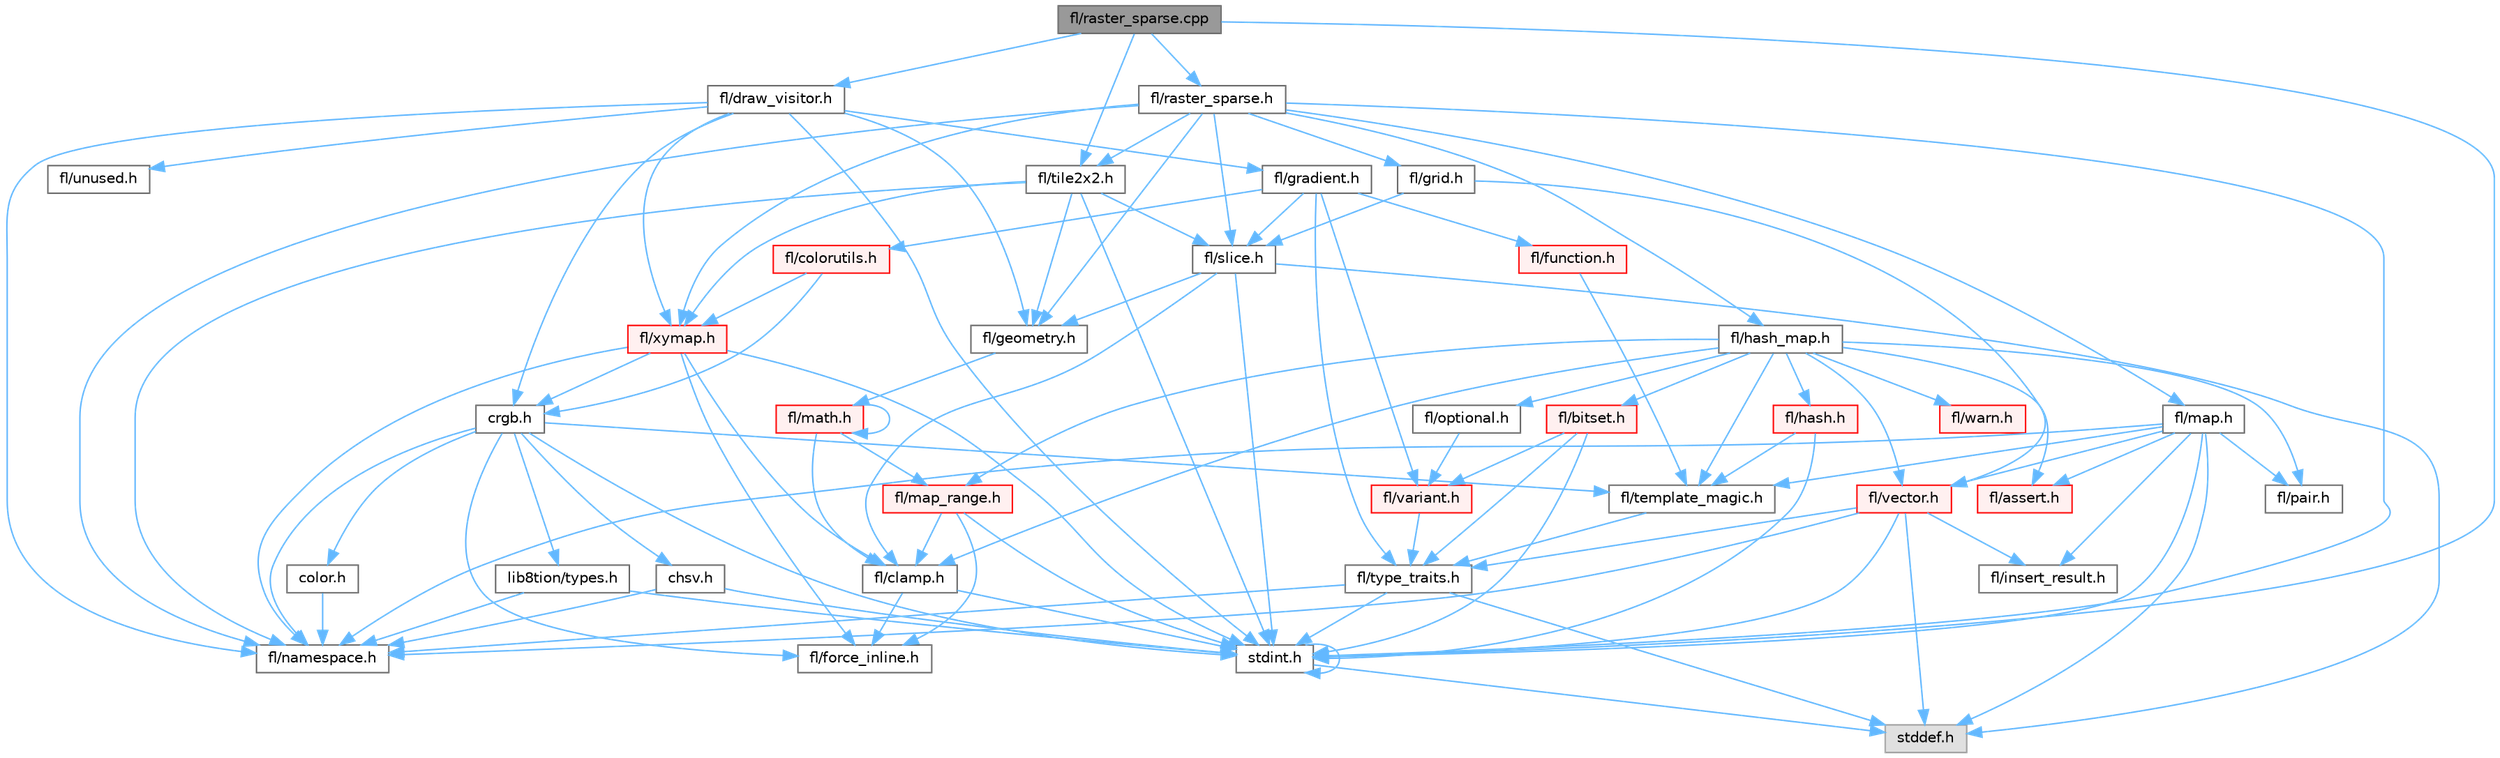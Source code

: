 digraph "fl/raster_sparse.cpp"
{
 // INTERACTIVE_SVG=YES
 // LATEX_PDF_SIZE
  bgcolor="transparent";
  edge [fontname=Helvetica,fontsize=10,labelfontname=Helvetica,labelfontsize=10];
  node [fontname=Helvetica,fontsize=10,shape=box,height=0.2,width=0.4];
  Node1 [id="Node000001",label="fl/raster_sparse.cpp",height=0.2,width=0.4,color="gray40", fillcolor="grey60", style="filled", fontcolor="black",tooltip=" "];
  Node1 -> Node2 [id="edge1_Node000001_Node000002",color="steelblue1",style="solid",tooltip=" "];
  Node2 [id="Node000002",label="stdint.h",height=0.2,width=0.4,color="grey40", fillcolor="white", style="filled",URL="$df/dd8/stdint_8h.html",tooltip=" "];
  Node2 -> Node3 [id="edge2_Node000002_Node000003",color="steelblue1",style="solid",tooltip=" "];
  Node3 [id="Node000003",label="stddef.h",height=0.2,width=0.4,color="grey60", fillcolor="#E0E0E0", style="filled",tooltip=" "];
  Node2 -> Node2 [id="edge3_Node000002_Node000002",color="steelblue1",style="solid",tooltip=" "];
  Node1 -> Node4 [id="edge4_Node000001_Node000004",color="steelblue1",style="solid",tooltip=" "];
  Node4 [id="Node000004",label="fl/draw_visitor.h",height=0.2,width=0.4,color="grey40", fillcolor="white", style="filled",URL="$d0/d4f/draw__visitor_8h.html",tooltip=" "];
  Node4 -> Node2 [id="edge5_Node000004_Node000002",color="steelblue1",style="solid",tooltip=" "];
  Node4 -> Node5 [id="edge6_Node000004_Node000005",color="steelblue1",style="solid",tooltip=" "];
  Node5 [id="Node000005",label="crgb.h",height=0.2,width=0.4,color="grey40", fillcolor="white", style="filled",URL="$db/dd1/crgb_8h.html",tooltip="Defines the red, green, and blue (RGB) pixel struct."];
  Node5 -> Node2 [id="edge7_Node000005_Node000002",color="steelblue1",style="solid",tooltip=" "];
  Node5 -> Node6 [id="edge8_Node000005_Node000006",color="steelblue1",style="solid",tooltip=" "];
  Node6 [id="Node000006",label="chsv.h",height=0.2,width=0.4,color="grey40", fillcolor="white", style="filled",URL="$d8/dd0/chsv_8h.html",tooltip="Defines the hue, saturation, and value (HSV) pixel struct."];
  Node6 -> Node2 [id="edge9_Node000006_Node000002",color="steelblue1",style="solid",tooltip=" "];
  Node6 -> Node7 [id="edge10_Node000006_Node000007",color="steelblue1",style="solid",tooltip=" "];
  Node7 [id="Node000007",label="fl/namespace.h",height=0.2,width=0.4,color="grey40", fillcolor="white", style="filled",URL="$df/d2a/namespace_8h.html",tooltip="Implements the FastLED namespace macros."];
  Node5 -> Node7 [id="edge11_Node000005_Node000007",color="steelblue1",style="solid",tooltip=" "];
  Node5 -> Node8 [id="edge12_Node000005_Node000008",color="steelblue1",style="solid",tooltip=" "];
  Node8 [id="Node000008",label="color.h",height=0.2,width=0.4,color="grey40", fillcolor="white", style="filled",URL="$d2/d6b/src_2color_8h.html",tooltip="Contains definitions for color correction and temperature."];
  Node8 -> Node7 [id="edge13_Node000008_Node000007",color="steelblue1",style="solid",tooltip=" "];
  Node5 -> Node9 [id="edge14_Node000005_Node000009",color="steelblue1",style="solid",tooltip=" "];
  Node9 [id="Node000009",label="lib8tion/types.h",height=0.2,width=0.4,color="grey40", fillcolor="white", style="filled",URL="$d9/ddf/lib8tion_2types_8h.html",tooltip="Defines fractional types used for lib8tion functions."];
  Node9 -> Node2 [id="edge15_Node000009_Node000002",color="steelblue1",style="solid",tooltip=" "];
  Node9 -> Node7 [id="edge16_Node000009_Node000007",color="steelblue1",style="solid",tooltip=" "];
  Node5 -> Node10 [id="edge17_Node000005_Node000010",color="steelblue1",style="solid",tooltip=" "];
  Node10 [id="Node000010",label="fl/force_inline.h",height=0.2,width=0.4,color="grey40", fillcolor="white", style="filled",URL="$d4/d64/force__inline_8h.html",tooltip=" "];
  Node5 -> Node11 [id="edge18_Node000005_Node000011",color="steelblue1",style="solid",tooltip=" "];
  Node11 [id="Node000011",label="fl/template_magic.h",height=0.2,width=0.4,color="grey40", fillcolor="white", style="filled",URL="$d8/d0c/template__magic_8h.html",tooltip=" "];
  Node11 -> Node12 [id="edge19_Node000011_Node000012",color="steelblue1",style="solid",tooltip=" "];
  Node12 [id="Node000012",label="fl/type_traits.h",height=0.2,width=0.4,color="grey40", fillcolor="white", style="filled",URL="$df/d63/type__traits_8h.html",tooltip=" "];
  Node12 -> Node3 [id="edge20_Node000012_Node000003",color="steelblue1",style="solid",tooltip=" "];
  Node12 -> Node2 [id="edge21_Node000012_Node000002",color="steelblue1",style="solid",tooltip=" "];
  Node12 -> Node7 [id="edge22_Node000012_Node000007",color="steelblue1",style="solid",tooltip=" "];
  Node4 -> Node13 [id="edge23_Node000004_Node000013",color="steelblue1",style="solid",tooltip=" "];
  Node13 [id="Node000013",label="fl/geometry.h",height=0.2,width=0.4,color="grey40", fillcolor="white", style="filled",URL="$d4/d67/geometry_8h.html",tooltip=" "];
  Node13 -> Node14 [id="edge24_Node000013_Node000014",color="steelblue1",style="solid",tooltip=" "];
  Node14 [id="Node000014",label="fl/math.h",height=0.2,width=0.4,color="red", fillcolor="#FFF0F0", style="filled",URL="$df/db1/math_8h.html",tooltip=" "];
  Node14 -> Node15 [id="edge25_Node000014_Node000015",color="steelblue1",style="solid",tooltip=" "];
  Node15 [id="Node000015",label="fl/clamp.h",height=0.2,width=0.4,color="grey40", fillcolor="white", style="filled",URL="$d6/dd3/clamp_8h.html",tooltip=" "];
  Node15 -> Node2 [id="edge26_Node000015_Node000002",color="steelblue1",style="solid",tooltip=" "];
  Node15 -> Node10 [id="edge27_Node000015_Node000010",color="steelblue1",style="solid",tooltip=" "];
  Node14 -> Node16 [id="edge28_Node000014_Node000016",color="steelblue1",style="solid",tooltip=" "];
  Node16 [id="Node000016",label="fl/map_range.h",height=0.2,width=0.4,color="red", fillcolor="#FFF0F0", style="filled",URL="$d1/d47/map__range_8h.html",tooltip=" "];
  Node16 -> Node2 [id="edge29_Node000016_Node000002",color="steelblue1",style="solid",tooltip=" "];
  Node16 -> Node15 [id="edge30_Node000016_Node000015",color="steelblue1",style="solid",tooltip=" "];
  Node16 -> Node10 [id="edge31_Node000016_Node000010",color="steelblue1",style="solid",tooltip=" "];
  Node14 -> Node14 [id="edge32_Node000014_Node000014",color="steelblue1",style="solid",tooltip=" "];
  Node4 -> Node18 [id="edge33_Node000004_Node000018",color="steelblue1",style="solid",tooltip=" "];
  Node18 [id="Node000018",label="fl/gradient.h",height=0.2,width=0.4,color="grey40", fillcolor="white", style="filled",URL="$db/dfe/gradient_8h.html",tooltip=" "];
  Node18 -> Node19 [id="edge34_Node000018_Node000019",color="steelblue1",style="solid",tooltip=" "];
  Node19 [id="Node000019",label="fl/colorutils.h",height=0.2,width=0.4,color="red", fillcolor="#FFF0F0", style="filled",URL="$d7/df9/fl_2colorutils_8h.html",tooltip="Utility functions for color fill, palettes, blending, and more."];
  Node19 -> Node5 [id="edge35_Node000019_Node000005",color="steelblue1",style="solid",tooltip=" "];
  Node19 -> Node25 [id="edge36_Node000019_Node000025",color="steelblue1",style="solid",tooltip=" "];
  Node25 [id="Node000025",label="fl/xymap.h",height=0.2,width=0.4,color="red", fillcolor="#FFF0F0", style="filled",URL="$da/d61/xymap_8h.html",tooltip=" "];
  Node25 -> Node2 [id="edge37_Node000025_Node000002",color="steelblue1",style="solid",tooltip=" "];
  Node25 -> Node5 [id="edge38_Node000025_Node000005",color="steelblue1",style="solid",tooltip=" "];
  Node25 -> Node15 [id="edge39_Node000025_Node000015",color="steelblue1",style="solid",tooltip=" "];
  Node25 -> Node10 [id="edge40_Node000025_Node000010",color="steelblue1",style="solid",tooltip=" "];
  Node25 -> Node7 [id="edge41_Node000025_Node000007",color="steelblue1",style="solid",tooltip=" "];
  Node18 -> Node38 [id="edge42_Node000018_Node000038",color="steelblue1",style="solid",tooltip=" "];
  Node38 [id="Node000038",label="fl/function.h",height=0.2,width=0.4,color="red", fillcolor="#FFF0F0", style="filled",URL="$dd/d67/function_8h.html",tooltip=" "];
  Node38 -> Node11 [id="edge43_Node000038_Node000011",color="steelblue1",style="solid",tooltip=" "];
  Node18 -> Node39 [id="edge44_Node000018_Node000039",color="steelblue1",style="solid",tooltip=" "];
  Node39 [id="Node000039",label="fl/slice.h",height=0.2,width=0.4,color="grey40", fillcolor="white", style="filled",URL="$d0/d48/slice_8h.html",tooltip=" "];
  Node39 -> Node3 [id="edge45_Node000039_Node000003",color="steelblue1",style="solid",tooltip=" "];
  Node39 -> Node2 [id="edge46_Node000039_Node000002",color="steelblue1",style="solid",tooltip=" "];
  Node39 -> Node15 [id="edge47_Node000039_Node000015",color="steelblue1",style="solid",tooltip=" "];
  Node39 -> Node13 [id="edge48_Node000039_Node000013",color="steelblue1",style="solid",tooltip=" "];
  Node18 -> Node12 [id="edge49_Node000018_Node000012",color="steelblue1",style="solid",tooltip=" "];
  Node18 -> Node40 [id="edge50_Node000018_Node000040",color="steelblue1",style="solid",tooltip=" "];
  Node40 [id="Node000040",label="fl/variant.h",height=0.2,width=0.4,color="red", fillcolor="#FFF0F0", style="filled",URL="$d6/d10/variant_8h.html",tooltip=" "];
  Node40 -> Node12 [id="edge51_Node000040_Node000012",color="steelblue1",style="solid",tooltip=" "];
  Node4 -> Node7 [id="edge52_Node000004_Node000007",color="steelblue1",style="solid",tooltip=" "];
  Node4 -> Node41 [id="edge53_Node000004_Node000041",color="steelblue1",style="solid",tooltip=" "];
  Node41 [id="Node000041",label="fl/unused.h",height=0.2,width=0.4,color="grey40", fillcolor="white", style="filled",URL="$d8/d4b/unused_8h.html",tooltip=" "];
  Node4 -> Node25 [id="edge54_Node000004_Node000025",color="steelblue1",style="solid",tooltip=" "];
  Node1 -> Node42 [id="edge55_Node000001_Node000042",color="steelblue1",style="solid",tooltip=" "];
  Node42 [id="Node000042",label="fl/raster_sparse.h",height=0.2,width=0.4,color="grey40", fillcolor="white", style="filled",URL="$d4/df9/raster__sparse_8h.html",tooltip=" "];
  Node42 -> Node2 [id="edge56_Node000042_Node000002",color="steelblue1",style="solid",tooltip=" "];
  Node42 -> Node13 [id="edge57_Node000042_Node000013",color="steelblue1",style="solid",tooltip=" "];
  Node42 -> Node43 [id="edge58_Node000042_Node000043",color="steelblue1",style="solid",tooltip=" "];
  Node43 [id="Node000043",label="fl/grid.h",height=0.2,width=0.4,color="grey40", fillcolor="white", style="filled",URL="$da/d15/grid_8h.html",tooltip=" "];
  Node43 -> Node39 [id="edge59_Node000043_Node000039",color="steelblue1",style="solid",tooltip=" "];
  Node43 -> Node30 [id="edge60_Node000043_Node000030",color="steelblue1",style="solid",tooltip=" "];
  Node30 [id="Node000030",label="fl/vector.h",height=0.2,width=0.4,color="red", fillcolor="#FFF0F0", style="filled",URL="$d6/d68/vector_8h.html",tooltip=" "];
  Node30 -> Node3 [id="edge61_Node000030_Node000003",color="steelblue1",style="solid",tooltip=" "];
  Node30 -> Node2 [id="edge62_Node000030_Node000002",color="steelblue1",style="solid",tooltip=" "];
  Node30 -> Node32 [id="edge63_Node000030_Node000032",color="steelblue1",style="solid",tooltip=" "];
  Node32 [id="Node000032",label="fl/insert_result.h",height=0.2,width=0.4,color="grey40", fillcolor="white", style="filled",URL="$d1/d22/insert__result_8h.html",tooltip=" "];
  Node30 -> Node7 [id="edge64_Node000030_Node000007",color="steelblue1",style="solid",tooltip=" "];
  Node30 -> Node12 [id="edge65_Node000030_Node000012",color="steelblue1",style="solid",tooltip=" "];
  Node42 -> Node44 [id="edge66_Node000042_Node000044",color="steelblue1",style="solid",tooltip=" "];
  Node44 [id="Node000044",label="fl/hash_map.h",height=0.2,width=0.4,color="grey40", fillcolor="white", style="filled",URL="$d6/d13/hash__map_8h.html",tooltip=" "];
  Node44 -> Node45 [id="edge67_Node000044_Node000045",color="steelblue1",style="solid",tooltip=" "];
  Node45 [id="Node000045",label="fl/assert.h",height=0.2,width=0.4,color="red", fillcolor="#FFF0F0", style="filled",URL="$dc/da7/assert_8h.html",tooltip=" "];
  Node44 -> Node47 [id="edge68_Node000044_Node000047",color="steelblue1",style="solid",tooltip=" "];
  Node47 [id="Node000047",label="fl/bitset.h",height=0.2,width=0.4,color="red", fillcolor="#FFF0F0", style="filled",URL="$d1/d69/bitset_8h.html",tooltip=" "];
  Node47 -> Node12 [id="edge69_Node000047_Node000012",color="steelblue1",style="solid",tooltip=" "];
  Node47 -> Node40 [id="edge70_Node000047_Node000040",color="steelblue1",style="solid",tooltip=" "];
  Node47 -> Node2 [id="edge71_Node000047_Node000002",color="steelblue1",style="solid",tooltip=" "];
  Node44 -> Node15 [id="edge72_Node000044_Node000015",color="steelblue1",style="solid",tooltip=" "];
  Node44 -> Node49 [id="edge73_Node000044_Node000049",color="steelblue1",style="solid",tooltip=" "];
  Node49 [id="Node000049",label="fl/hash.h",height=0.2,width=0.4,color="red", fillcolor="#FFF0F0", style="filled",URL="$db/dfb/hash_8h.html",tooltip=" "];
  Node49 -> Node11 [id="edge74_Node000049_Node000011",color="steelblue1",style="solid",tooltip=" "];
  Node49 -> Node2 [id="edge75_Node000049_Node000002",color="steelblue1",style="solid",tooltip=" "];
  Node44 -> Node16 [id="edge76_Node000044_Node000016",color="steelblue1",style="solid",tooltip=" "];
  Node44 -> Node50 [id="edge77_Node000044_Node000050",color="steelblue1",style="solid",tooltip=" "];
  Node50 [id="Node000050",label="fl/optional.h",height=0.2,width=0.4,color="grey40", fillcolor="white", style="filled",URL="$dc/d62/optional_8h.html",tooltip=" "];
  Node50 -> Node40 [id="edge78_Node000050_Node000040",color="steelblue1",style="solid",tooltip=" "];
  Node44 -> Node51 [id="edge79_Node000044_Node000051",color="steelblue1",style="solid",tooltip=" "];
  Node51 [id="Node000051",label="fl/pair.h",height=0.2,width=0.4,color="grey40", fillcolor="white", style="filled",URL="$d3/d41/pair_8h.html",tooltip=" "];
  Node44 -> Node11 [id="edge80_Node000044_Node000011",color="steelblue1",style="solid",tooltip=" "];
  Node44 -> Node30 [id="edge81_Node000044_Node000030",color="steelblue1",style="solid",tooltip=" "];
  Node44 -> Node52 [id="edge82_Node000044_Node000052",color="steelblue1",style="solid",tooltip=" "];
  Node52 [id="Node000052",label="fl/warn.h",height=0.2,width=0.4,color="red", fillcolor="#FFF0F0", style="filled",URL="$de/d77/warn_8h.html",tooltip=" "];
  Node42 -> Node55 [id="edge83_Node000042_Node000055",color="steelblue1",style="solid",tooltip=" "];
  Node55 [id="Node000055",label="fl/map.h",height=0.2,width=0.4,color="grey40", fillcolor="white", style="filled",URL="$dc/db7/map_8h.html",tooltip=" "];
  Node55 -> Node3 [id="edge84_Node000055_Node000003",color="steelblue1",style="solid",tooltip=" "];
  Node55 -> Node2 [id="edge85_Node000055_Node000002",color="steelblue1",style="solid",tooltip=" "];
  Node55 -> Node45 [id="edge86_Node000055_Node000045",color="steelblue1",style="solid",tooltip=" "];
  Node55 -> Node32 [id="edge87_Node000055_Node000032",color="steelblue1",style="solid",tooltip=" "];
  Node55 -> Node7 [id="edge88_Node000055_Node000007",color="steelblue1",style="solid",tooltip=" "];
  Node55 -> Node51 [id="edge89_Node000055_Node000051",color="steelblue1",style="solid",tooltip=" "];
  Node55 -> Node11 [id="edge90_Node000055_Node000011",color="steelblue1",style="solid",tooltip=" "];
  Node55 -> Node30 [id="edge91_Node000055_Node000030",color="steelblue1",style="solid",tooltip=" "];
  Node42 -> Node7 [id="edge92_Node000042_Node000007",color="steelblue1",style="solid",tooltip=" "];
  Node42 -> Node39 [id="edge93_Node000042_Node000039",color="steelblue1",style="solid",tooltip=" "];
  Node42 -> Node56 [id="edge94_Node000042_Node000056",color="steelblue1",style="solid",tooltip=" "];
  Node56 [id="Node000056",label="fl/tile2x2.h",height=0.2,width=0.4,color="grey40", fillcolor="white", style="filled",URL="$d2/db4/tile2x2_8h.html",tooltip=" "];
  Node56 -> Node2 [id="edge95_Node000056_Node000002",color="steelblue1",style="solid",tooltip=" "];
  Node56 -> Node13 [id="edge96_Node000056_Node000013",color="steelblue1",style="solid",tooltip=" "];
  Node56 -> Node7 [id="edge97_Node000056_Node000007",color="steelblue1",style="solid",tooltip=" "];
  Node56 -> Node39 [id="edge98_Node000056_Node000039",color="steelblue1",style="solid",tooltip=" "];
  Node56 -> Node25 [id="edge99_Node000056_Node000025",color="steelblue1",style="solid",tooltip=" "];
  Node42 -> Node25 [id="edge100_Node000042_Node000025",color="steelblue1",style="solid",tooltip=" "];
  Node1 -> Node56 [id="edge101_Node000001_Node000056",color="steelblue1",style="solid",tooltip=" "];
}
